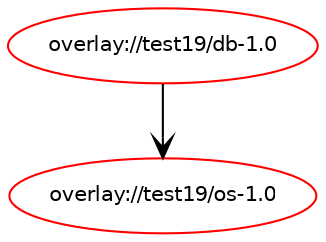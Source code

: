 digraph prolog {

newrank=true;
concentrate=true;
compound=true;
graph [rankdir=TD];#, ranksep=2.5, nodesep=0.2];
edge  [arrowhead=vee];
node  [fontname=Helvetica,fontsize=10];

"overlay://test19/db-1.0" [color=red, href="../test19/db-1.0-depend.svg"];
"overlay://test19/db-1.0" -> "overlay://test19/os-1.0"
"overlay://test19/os-1.0" [color=red, href="../test19/os-1.0-depend.svg"];
}
